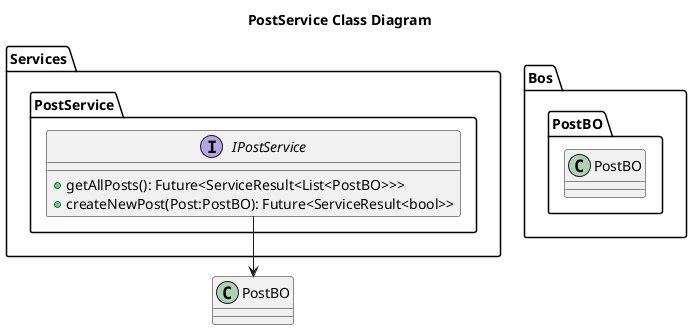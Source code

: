 @startuml PostService Class Diagram

Title PostService Class Diagram 
package Services{
    package PostService{
        Interface IPostService{
            + getAllPosts(): Future<ServiceResult<List<PostBO>>>
            + createNewPost(Post:PostBO): Future<ServiceResult<bool>>
        }
    }
}

package Bos{
    package PostBO{
        class PostBO{
        }
        
    }
}

IPostService --> PostBO

newpage
package pages{
    package LandingScreen{
        class LandingScreenVM{
            + fetchAllPosts(): Future<void>
        }
    }
}

Title PostService Class Diagram 
package Services{
    package PostService{
        Interface IPostService{
            + getAllPosts(): Future<ServiceResult<List<PostBO>>>
        }
    }
}


LandingScreenVM --> IPostService

newpage
package Pages{
    package PostCreationScreen{
        class PostCreationScreenVM{
            + onClickCreateNewPost(): Future<void>
        }
    }
}

package Services{
    package PostService{
        Interface IPostService{
            + createNewPost(Post:PostBO): Future<ServiceResult<bool>>
        }
    }
}

PostCreationScreenVM --> IPostService
@enduml